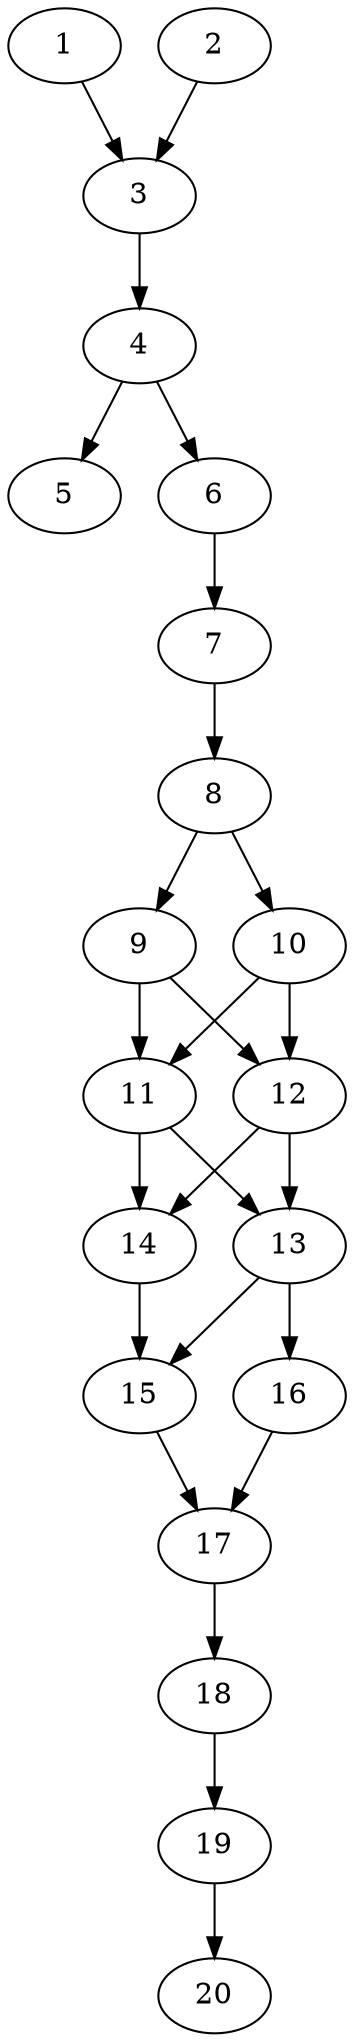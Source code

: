 // DAG automatically generated by daggen at Thu Oct  3 13:58:42 2019
// ./daggen --dot -n 20 --ccr 0.4 --fat 0.3 --regular 0.9 --density 0.9 --mindata 5242880 --maxdata 52428800 
digraph G {
  1 [size="129679360", alpha="0.14", expect_size="51871744"] 
  1 -> 3 [size ="51871744"]
  2 [size="82222080", alpha="0.15", expect_size="32888832"] 
  2 -> 3 [size ="32888832"]
  3 [size="107829760", alpha="0.06", expect_size="43131904"] 
  3 -> 4 [size ="43131904"]
  4 [size="119275520", alpha="0.14", expect_size="47710208"] 
  4 -> 5 [size ="47710208"]
  4 -> 6 [size ="47710208"]
  5 [size="54456320", alpha="0.10", expect_size="21782528"] 
  6 [size="91200000", alpha="0.09", expect_size="36480000"] 
  6 -> 7 [size ="36480000"]
  7 [size="124408320", alpha="0.20", expect_size="49763328"] 
  7 -> 8 [size ="49763328"]
  8 [size="21470720", alpha="0.13", expect_size="8588288"] 
  8 -> 9 [size ="8588288"]
  8 -> 10 [size ="8588288"]
  9 [size="117271040", alpha="0.10", expect_size="46908416"] 
  9 -> 11 [size ="46908416"]
  9 -> 12 [size ="46908416"]
  10 [size="34457600", alpha="0.10", expect_size="13783040"] 
  10 -> 11 [size ="13783040"]
  10 -> 12 [size ="13783040"]
  11 [size="66967040", alpha="0.10", expect_size="26786816"] 
  11 -> 13 [size ="26786816"]
  11 -> 14 [size ="26786816"]
  12 [size="32832000", alpha="0.03", expect_size="13132800"] 
  12 -> 13 [size ="13132800"]
  12 -> 14 [size ="13132800"]
  13 [size="119823360", alpha="0.12", expect_size="47929344"] 
  13 -> 15 [size ="47929344"]
  13 -> 16 [size ="47929344"]
  14 [size="40135680", alpha="0.17", expect_size="16054272"] 
  14 -> 15 [size ="16054272"]
  15 [size="122304000", alpha="0.14", expect_size="48921600"] 
  15 -> 17 [size ="48921600"]
  16 [size="62517760", alpha="0.06", expect_size="25007104"] 
  16 -> 17 [size ="25007104"]
  17 [size="114856960", alpha="0.01", expect_size="45942784"] 
  17 -> 18 [size ="45942784"]
  18 [size="114508800", alpha="0.17", expect_size="45803520"] 
  18 -> 19 [size ="45803520"]
  19 [size="72335360", alpha="0.08", expect_size="28934144"] 
  19 -> 20 [size ="28934144"]
  20 [size="130053120", alpha="0.03", expect_size="52021248"] 
}
